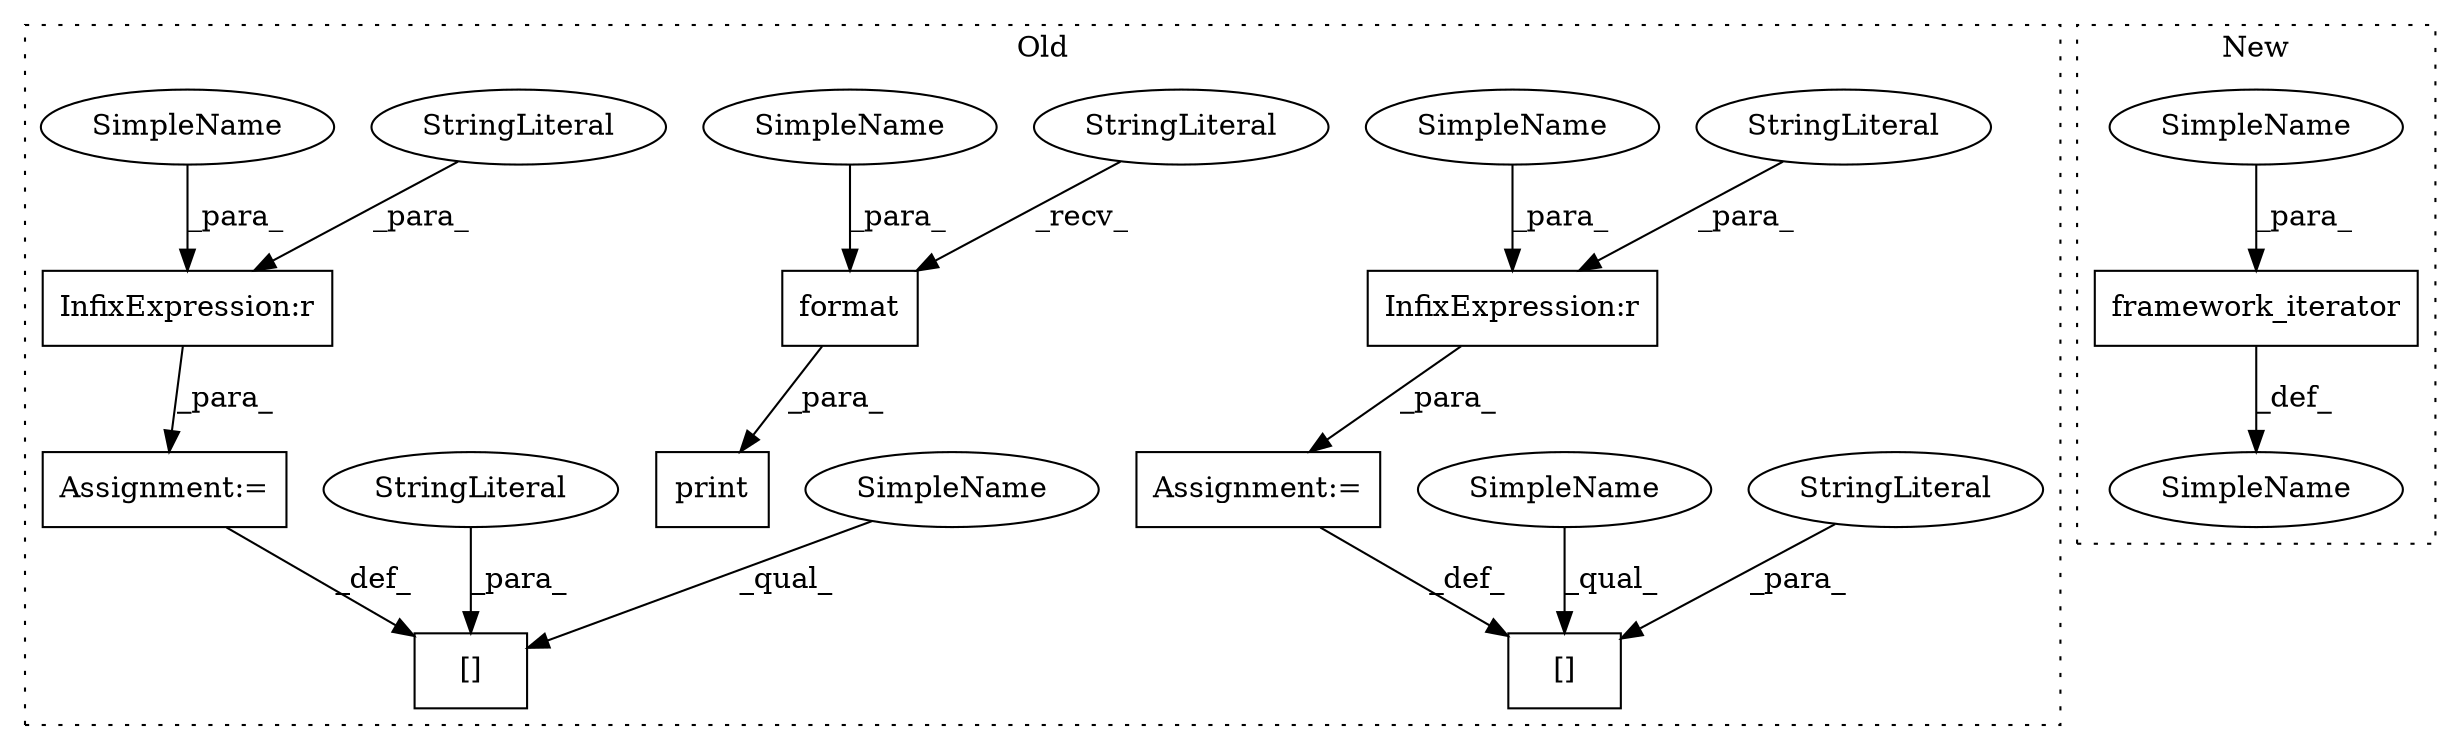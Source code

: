 digraph G {
subgraph cluster0 {
1 [label="format" a="32" s="654,663" l="7,1" shape="box"];
3 [label="StringLiteral" a="45" s="639" l="14" shape="ellipse"];
4 [label="print" a="32" s="633,664" l="6,1" shape="box"];
6 [label="InfixExpression:r" a="27" s="790" l="4" shape="box"];
7 [label="[]" a="2" s="765,785" l="7,1" shape="box"];
8 [label="StringLiteral" a="45" s="772" l="13" shape="ellipse"];
9 [label="StringLiteral" a="45" s="794" l="7" shape="ellipse"];
10 [label="[]" a="2" s="726,740" l="7,1" shape="box"];
11 [label="StringLiteral" a="45" s="733" l="7" shape="ellipse"];
12 [label="InfixExpression:r" a="27" s="745" l="4" shape="box"];
13 [label="StringLiteral" a="45" s="749" l="7" shape="ellipse"];
14 [label="Assignment:=" a="7" s="786" l="1" shape="box"];
15 [label="Assignment:=" a="7" s="741" l="1" shape="box"];
16 [label="SimpleName" a="42" s="765" l="6" shape="ellipse"];
17 [label="SimpleName" a="42" s="726" l="6" shape="ellipse"];
18 [label="SimpleName" a="42" s="788" l="2" shape="ellipse"];
19 [label="SimpleName" a="42" s="661" l="2" shape="ellipse"];
20 [label="SimpleName" a="42" s="743" l="2" shape="ellipse"];
label = "Old";
style="dotted";
}
subgraph cluster1 {
2 [label="framework_iterator" a="32" s="639,691" l="19,1" shape="box"];
5 [label="SimpleName" a="42" s="635" l="1" shape="ellipse"];
21 [label="SimpleName" a="42" s="658" l="6" shape="ellipse"];
label = "New";
style="dotted";
}
1 -> 4 [label="_para_"];
2 -> 5 [label="_def_"];
3 -> 1 [label="_recv_"];
6 -> 14 [label="_para_"];
8 -> 7 [label="_para_"];
9 -> 6 [label="_para_"];
11 -> 10 [label="_para_"];
12 -> 15 [label="_para_"];
13 -> 12 [label="_para_"];
14 -> 7 [label="_def_"];
15 -> 10 [label="_def_"];
16 -> 7 [label="_qual_"];
17 -> 10 [label="_qual_"];
18 -> 6 [label="_para_"];
19 -> 1 [label="_para_"];
20 -> 12 [label="_para_"];
21 -> 2 [label="_para_"];
}